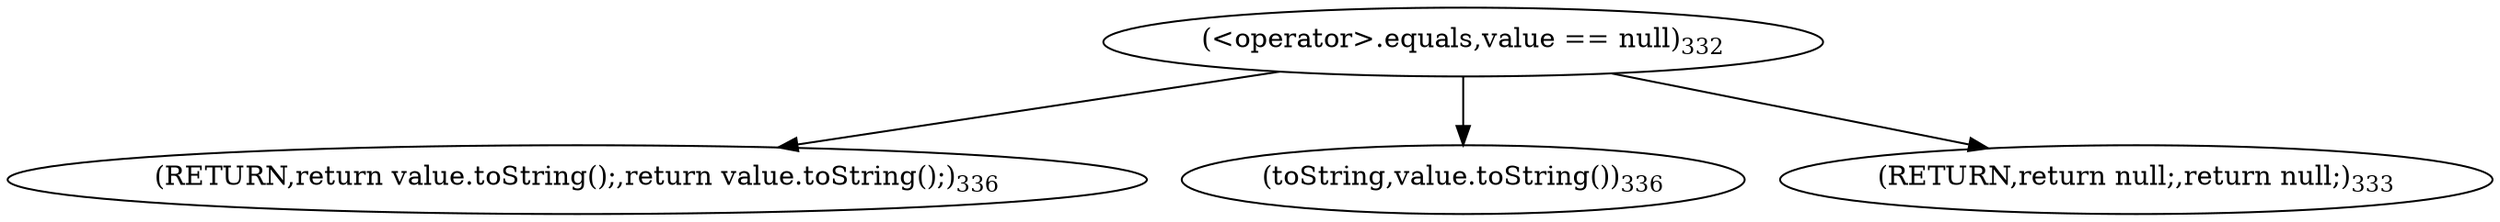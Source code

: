 digraph "getString" {  
"970" [label = <(RETURN,return value.toString();,return value.toString();)<SUB>336</SUB>> ]
"964" [label = <(&lt;operator&gt;.equals,value == null)<SUB>332</SUB>> ]
"971" [label = <(toString,value.toString())<SUB>336</SUB>> ]
"968" [label = <(RETURN,return null;,return null;)<SUB>333</SUB>> ]
  "964" -> "968" 
  "964" -> "971" 
  "964" -> "970" 
}
